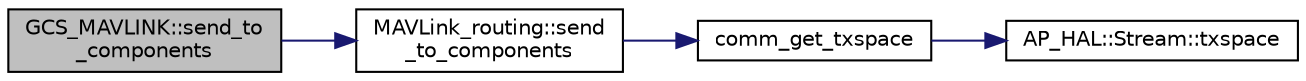 digraph "GCS_MAVLINK::send_to_components"
{
 // INTERACTIVE_SVG=YES
  edge [fontname="Helvetica",fontsize="10",labelfontname="Helvetica",labelfontsize="10"];
  node [fontname="Helvetica",fontsize="10",shape=record];
  rankdir="LR";
  Node1 [label="GCS_MAVLINK::send_to\l_components",height=0.2,width=0.4,color="black", fillcolor="grey75", style="filled", fontcolor="black"];
  Node1 -> Node2 [color="midnightblue",fontsize="10",style="solid",fontname="Helvetica"];
  Node2 [label="MAVLink_routing::send\l_to_components",height=0.2,width=0.4,color="black", fillcolor="white", style="filled",URL="$classMAVLink__routing.html#ace8e55f8db025f01d4309de699de5460"];
  Node2 -> Node3 [color="midnightblue",fontsize="10",style="solid",fontname="Helvetica"];
  Node3 [label="comm_get_txspace",height=0.2,width=0.4,color="black", fillcolor="white", style="filled",URL="$GCS__MAVLink_8cpp.html#a2a0fd455fd37f642e9eb67373a14b7d9"];
  Node3 -> Node4 [color="midnightblue",fontsize="10",style="solid",fontname="Helvetica"];
  Node4 [label="AP_HAL::Stream::txspace",height=0.2,width=0.4,color="black", fillcolor="white", style="filled",URL="$classAP__HAL_1_1Stream.html#a7028834212873394e906bcaf7f4a06b3"];
}
